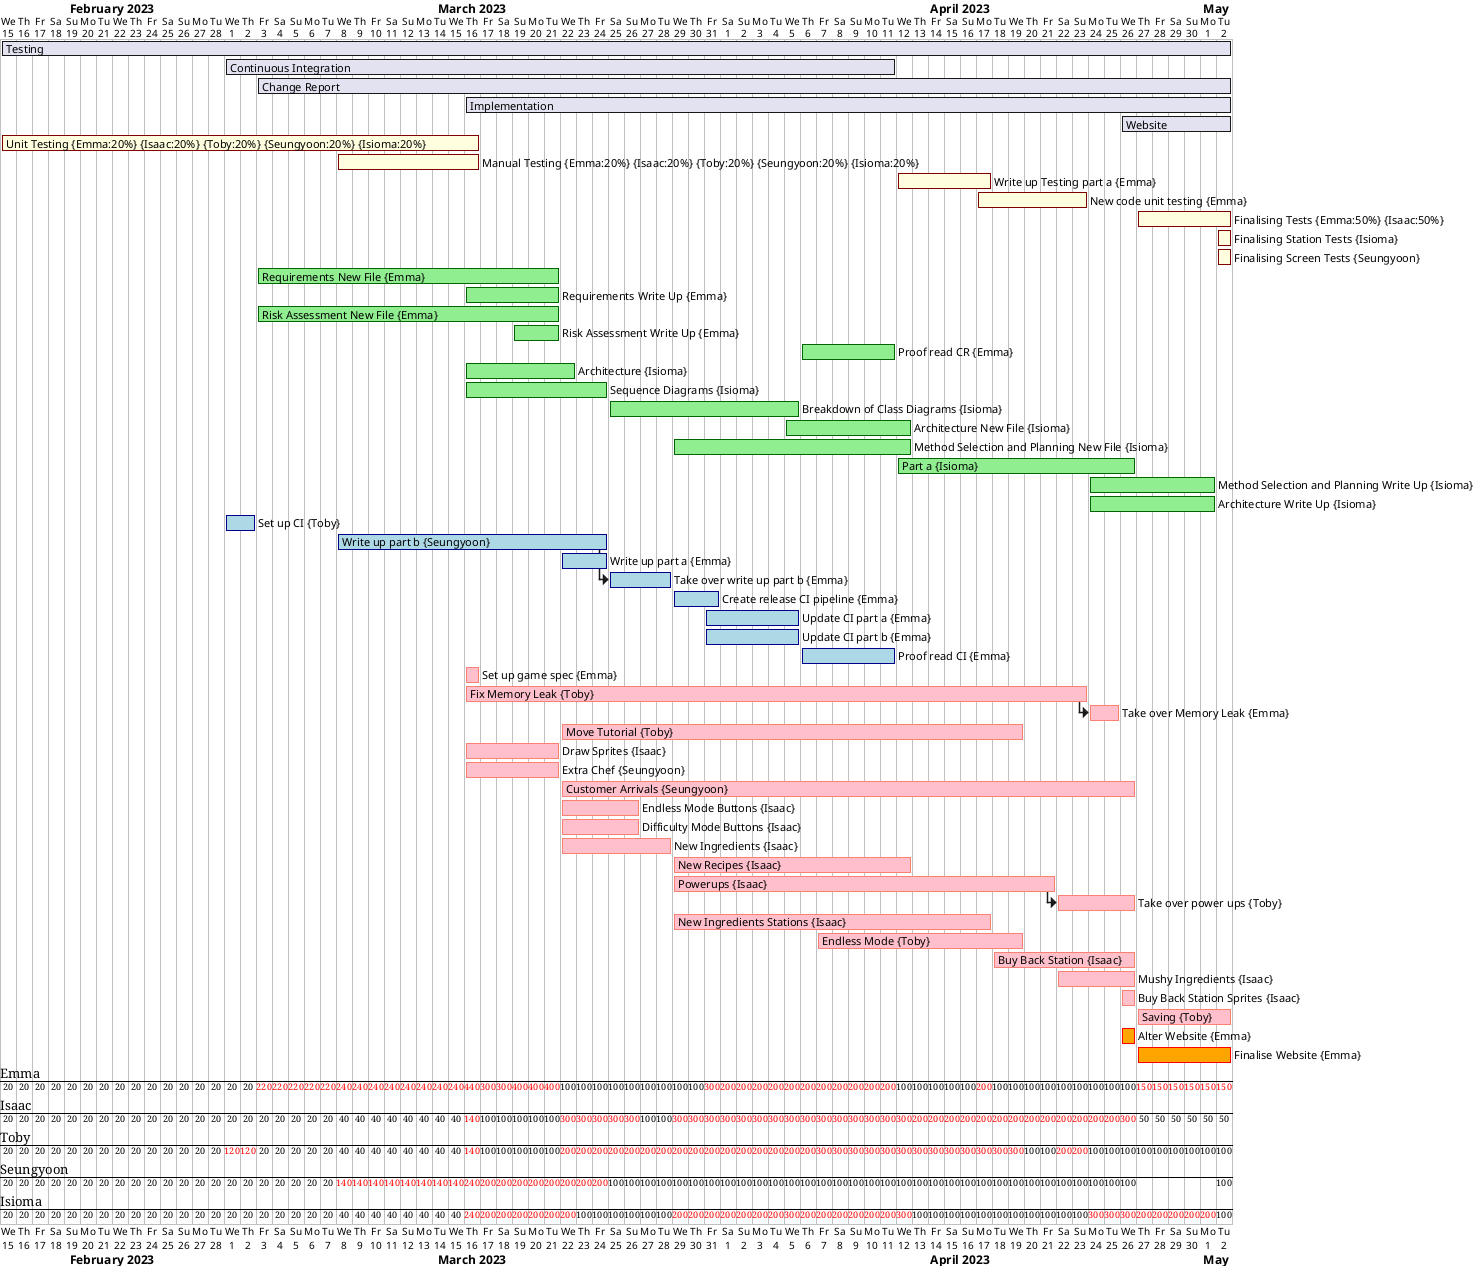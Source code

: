 @startgantt

 Project starts 2023-02-15

 [Testing] starts 2023-02-15
 [Testing] lasts 77 days
 [Continuous Integration] starts 2023-03-01
 [Continuous Integration] lasts 42 days
 [Change Report] starts 2023-03-03
 [Change Report] lasts 61 days
 [Implementation] starts 2023-03-16
 [Implementation] lasts 48 days
 [Website] starts 2023-04-26
 [Website] lasts 7 days


 [Unit Testing] on {Emma:20%} {Isaac:20%} {Toby:20%} {Seungyoon:20%} {Isioma:20%} starts 2023-02-15 and ends 2023-03-16 and is colored in LightYellow/Maroon
 [Manual Testing] on {Emma:20%} {Isaac:20%} {Toby:20%} {Seungyoon:20%} {Isioma:20%} starts 2023-03-08 and ends 2023-03-16 and is colored in LightYellow/Maroon
 [Write up Testing part a] on {Emma:100%} starts 2023-04-12 and ends 2023-04-17  and is colored in LightYellow/Maroon
 [New code unit testing] on {Emma:100%} starts 2023-04-17 and ends 2023-04-23  and is colored in LightYellow/Maroon
 [Finalising Tests] on {Emma:50%} {Isaac:50%} starts 2023-04-27 and ends 2023-05-02 and is colored in LightYellow/Maroon
 [Finalising Station Tests] on {Isioma:100%} starts 2023-05-02 and ends 2023-05-02 and is colored in LightYellow/Maroon
 [Finalising Screen Tests] on {Seungyoon:100%} starts 2023-05-02 and ends 2023-05-02 and is colored in LightYellow/Maroon

 [Requirements New File] on {Emma:100%} starts 2023-03-03 and ends 2023-03-21 and is colored in LightGreen/DarkGreen
 [Requirements Write Up] on {Emma:100%} starts 2023-03-16 and ends 2023-03-21 and is colored in LightGreen/DarkGreen
 [Risk Assessment New File] on {Emma:100%} starts 2023-03-03 and ends 2023-03-21 and is colored in LightGreen/DarkGreen
 [Risk Assessment Write Up] on {Emma:100%} starts 2023-03-19 and ends 2023-03-21 and is colored in LightGreen/DarkGreen
 [Proof read CR] on {Emma:100%} starts 2023-04-06 and ends 2023-04-11 and is colored in LightGreen/DarkGreen
 [Architecture] on {Isioma:100%} starts 2023-03-16 and ends 2023-03-22 and is colored in LightGreen/DarkGreen
 [Sequence Diagrams] on {Isioma:100%} starts 2023-03-16 and ends 2023-03-24 and is colored in LightGreen/DarkGreen
 [Breakdown of Class Diagrams] on {Isioma:100%} starts 2023-03-25 and ends 2023-04-05 and is colored in LightGreen/DarkGreen
 [Architecture New File] on {Isioma:100%} starts 2023-04-05 and ends 2023-04-12 and is colored in LightGreen/DarkGreen
 [Method Selection and Planning New File] on {Isioma:100%} starts 2023-03-29 and ends 2023-04-12 and is colored in LightGreen/DarkGreen
 [Part a] on {Isioma:100%} starts 2023-04-12 and ends 2023-04-26 and is colored in LightGreen/DarkGreen
 [Method Selection and Planning Write Up] on {Isioma:100%} starts 2023-04-24 and ends 2023-05-01 and is colored in LightGreen/DarkGreen
 [Architecture Write Up] on {Isioma:100%} starts 2023-04-24 and ends 2023-05-01 and is colored in LightGreen/DarkGreen

 [Set up CI] on {Toby:100%} starts 2023-03-01 and ends 2023-03-02 and is colored in LightBlue/DarkBlue
 [Write up part b] on {Seungyoon:100%} starts 2023-03-08 and ends 2023-03-24 and is colored in LightBlue/DarkBlue
 [Write up part a] on {Emma:100%} starts 2023-03-22 and ends 2023-03-24 and is colored in LightBlue/DarkBlue
 [Take over write up part b] on {Emma:100%} starts at [Write up part b]'s end and ends 2023-03-28 and is colored in LightBlue/DarkBlue
 [Create release CI pipeline] on {Emma:100%} starts 2023-03-29 and ends 2023-03-31 and is colored in LightBlue/DarkBlue
 [Update CI part a] on {Emma:100%} starts 2023-03-31 and ends 2023-04-05 and is colored in LightBlue/DarkBlue
 [Update CI part b] on {Emma:100%} starts 2023-03-31 and ends 2023-04-05 and is colored in LightBlue/DarkBlue
 [Proof read CI] on {Emma:100%} starts 2023-04-06 and ends 2023-04-11 and is colored in LightBlue/DarkBlue

 [Set up game spec] on {Emma:100%} starts 2023-03-16 and ends 2023-03-16 and is colored in Pink/Salmon
 [Fix Memory Leak] on {Toby:100%} starts 2023-03-16 and ends 2023-04-23 and is colored in Pink/Salmon
 [Take over Memory Leak] on {Emma:100%} starts at [Fix Memory Leak]'s end and ends 2023-04-25 and is colored in Pink/Salmon
 [Move Tutorial] on {Toby:100%} starts 2023-03-22 and ends 2023-04-19 and is colored in Pink/Salmon
 [Draw Sprites] on {Isaac:100%} starts 2023-03-16 and ends 2023-03-21 and is colored in Pink/Salmon
 [Extra Chef] on {Seungyoon:100%} starts 2023-03-16 and ends 2023-03-21 and is colored in Pink/Salmon
 [Customer Arrivals] on {Seungyoon:100%} starts 2023-03-22 and ends 2023-04-26 and is colored in Pink/Salmon
 [Endless Mode Buttons] on {Isaac:100%} starts 2023-03-22 and ends 2023-03-26 and is colored in Pink/Salmon
 [Difficulty Mode Buttons] on {Isaac:100%} starts 2023-03-22 and ends 2023-03-26 and is colored in Pink/Salmon
 [New Ingredients] on {Isaac:100%} starts 2023-03-22 and ends 2023-03-28 and is colored in Pink/Salmon
 [New Recipes] on {Isaac:100%} starts 2023-03-29 and ends 2023-04-12 and is colored in Pink/Salmon
 [Powerups] on {Isaac:100%} starts 2023-03-29 and ends 2023-04-21 and is colored in Pink/Salmon
 [Take over power ups] on {Toby:100%} starts at [Powerups]'s end and ends 2023-04-26 and is colored in Pink/Salmon
 [New Ingredients Stations] on {Isaac:100%} starts 2023-03-29 and ends 2023-04-17 and is colored in Pink/Salmon
 [Endless Mode] on {Toby:100%} starts 2023-04-07 and ends 2023-04-19 and is colored in Pink/Salmon
 [Buy Back Station] on {Isaac:100%} starts 2023-04-18 and ends 2023-04-26 and is colored in Pink/Salmon
 [Mushy Ingredients] on {Isaac:100%} starts 2023-04-22 and ends 2023-04-26 and is colored in Pink/Salmon
 [Buy Back Station Sprites] on {Isaac:100%} starts 2023-04-26 and ends 2023-04-26 and is colored in Pink/Salmon
 [Saving] on {Toby:100%} starts 2023-04-27 and ends 2023-05-02 and is colored in Pink/Salmon

 [Alter Website] on {Emma:100%} starts 2023-04-26 and ends 2023-04-26 and is colored in Orange/Red
  [Finalise Website] on {Emma:100%} starts 2023-04-27 and ends 2023-05-02 and is colored in Orange/Red
 @endgantt